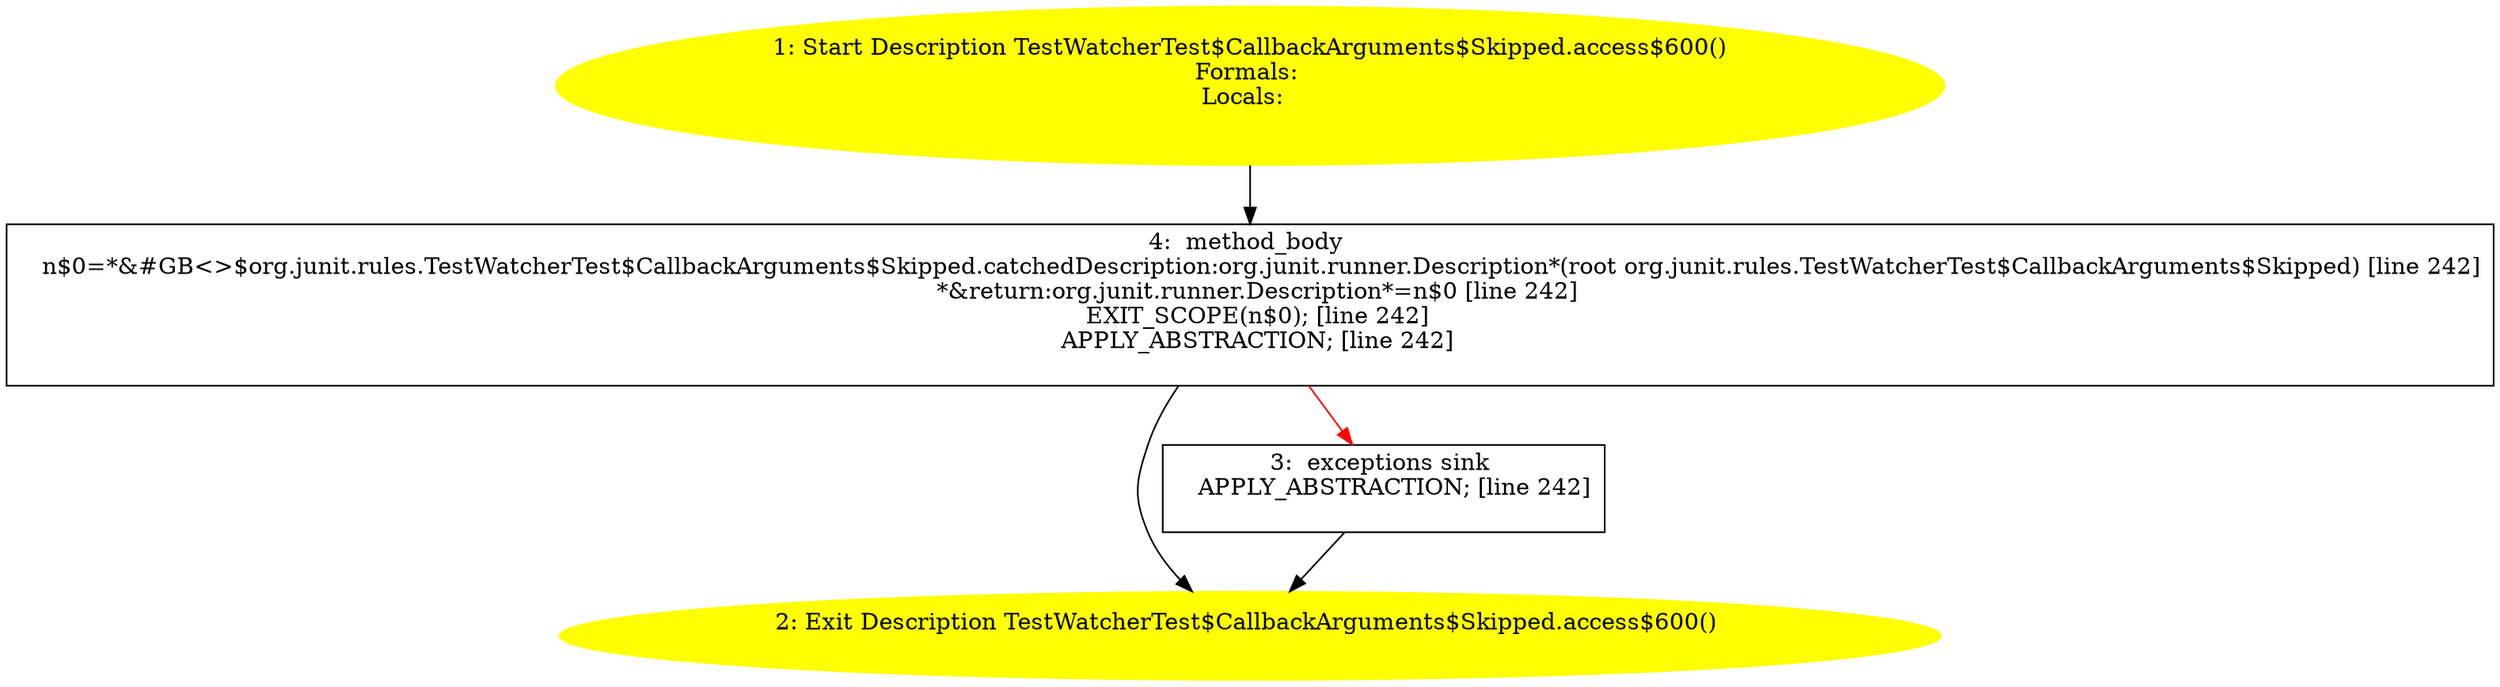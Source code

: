 /* @generated */
digraph cfg {
"org.junit.rules.TestWatcherTest$CallbackArguments$Skipped.access$600():org.junit.runner.Description.4c83fcfb3e633e30b6f88af80b71c64b_1" [label="1: Start Description TestWatcherTest$CallbackArguments$Skipped.access$600()\nFormals: \nLocals:  \n  " color=yellow style=filled]
	

	 "org.junit.rules.TestWatcherTest$CallbackArguments$Skipped.access$600():org.junit.runner.Description.4c83fcfb3e633e30b6f88af80b71c64b_1" -> "org.junit.rules.TestWatcherTest$CallbackArguments$Skipped.access$600():org.junit.runner.Description.4c83fcfb3e633e30b6f88af80b71c64b_4" ;
"org.junit.rules.TestWatcherTest$CallbackArguments$Skipped.access$600():org.junit.runner.Description.4c83fcfb3e633e30b6f88af80b71c64b_2" [label="2: Exit Description TestWatcherTest$CallbackArguments$Skipped.access$600() \n  " color=yellow style=filled]
	

"org.junit.rules.TestWatcherTest$CallbackArguments$Skipped.access$600():org.junit.runner.Description.4c83fcfb3e633e30b6f88af80b71c64b_3" [label="3:  exceptions sink \n   APPLY_ABSTRACTION; [line 242]\n " shape="box"]
	

	 "org.junit.rules.TestWatcherTest$CallbackArguments$Skipped.access$600():org.junit.runner.Description.4c83fcfb3e633e30b6f88af80b71c64b_3" -> "org.junit.rules.TestWatcherTest$CallbackArguments$Skipped.access$600():org.junit.runner.Description.4c83fcfb3e633e30b6f88af80b71c64b_2" ;
"org.junit.rules.TestWatcherTest$CallbackArguments$Skipped.access$600():org.junit.runner.Description.4c83fcfb3e633e30b6f88af80b71c64b_4" [label="4:  method_body \n   n$0=*&#GB<>$org.junit.rules.TestWatcherTest$CallbackArguments$Skipped.catchedDescription:org.junit.runner.Description*(root org.junit.rules.TestWatcherTest$CallbackArguments$Skipped) [line 242]\n  *&return:org.junit.runner.Description*=n$0 [line 242]\n  EXIT_SCOPE(n$0); [line 242]\n  APPLY_ABSTRACTION; [line 242]\n " shape="box"]
	

	 "org.junit.rules.TestWatcherTest$CallbackArguments$Skipped.access$600():org.junit.runner.Description.4c83fcfb3e633e30b6f88af80b71c64b_4" -> "org.junit.rules.TestWatcherTest$CallbackArguments$Skipped.access$600():org.junit.runner.Description.4c83fcfb3e633e30b6f88af80b71c64b_2" ;
	 "org.junit.rules.TestWatcherTest$CallbackArguments$Skipped.access$600():org.junit.runner.Description.4c83fcfb3e633e30b6f88af80b71c64b_4" -> "org.junit.rules.TestWatcherTest$CallbackArguments$Skipped.access$600():org.junit.runner.Description.4c83fcfb3e633e30b6f88af80b71c64b_3" [color="red" ];
}

